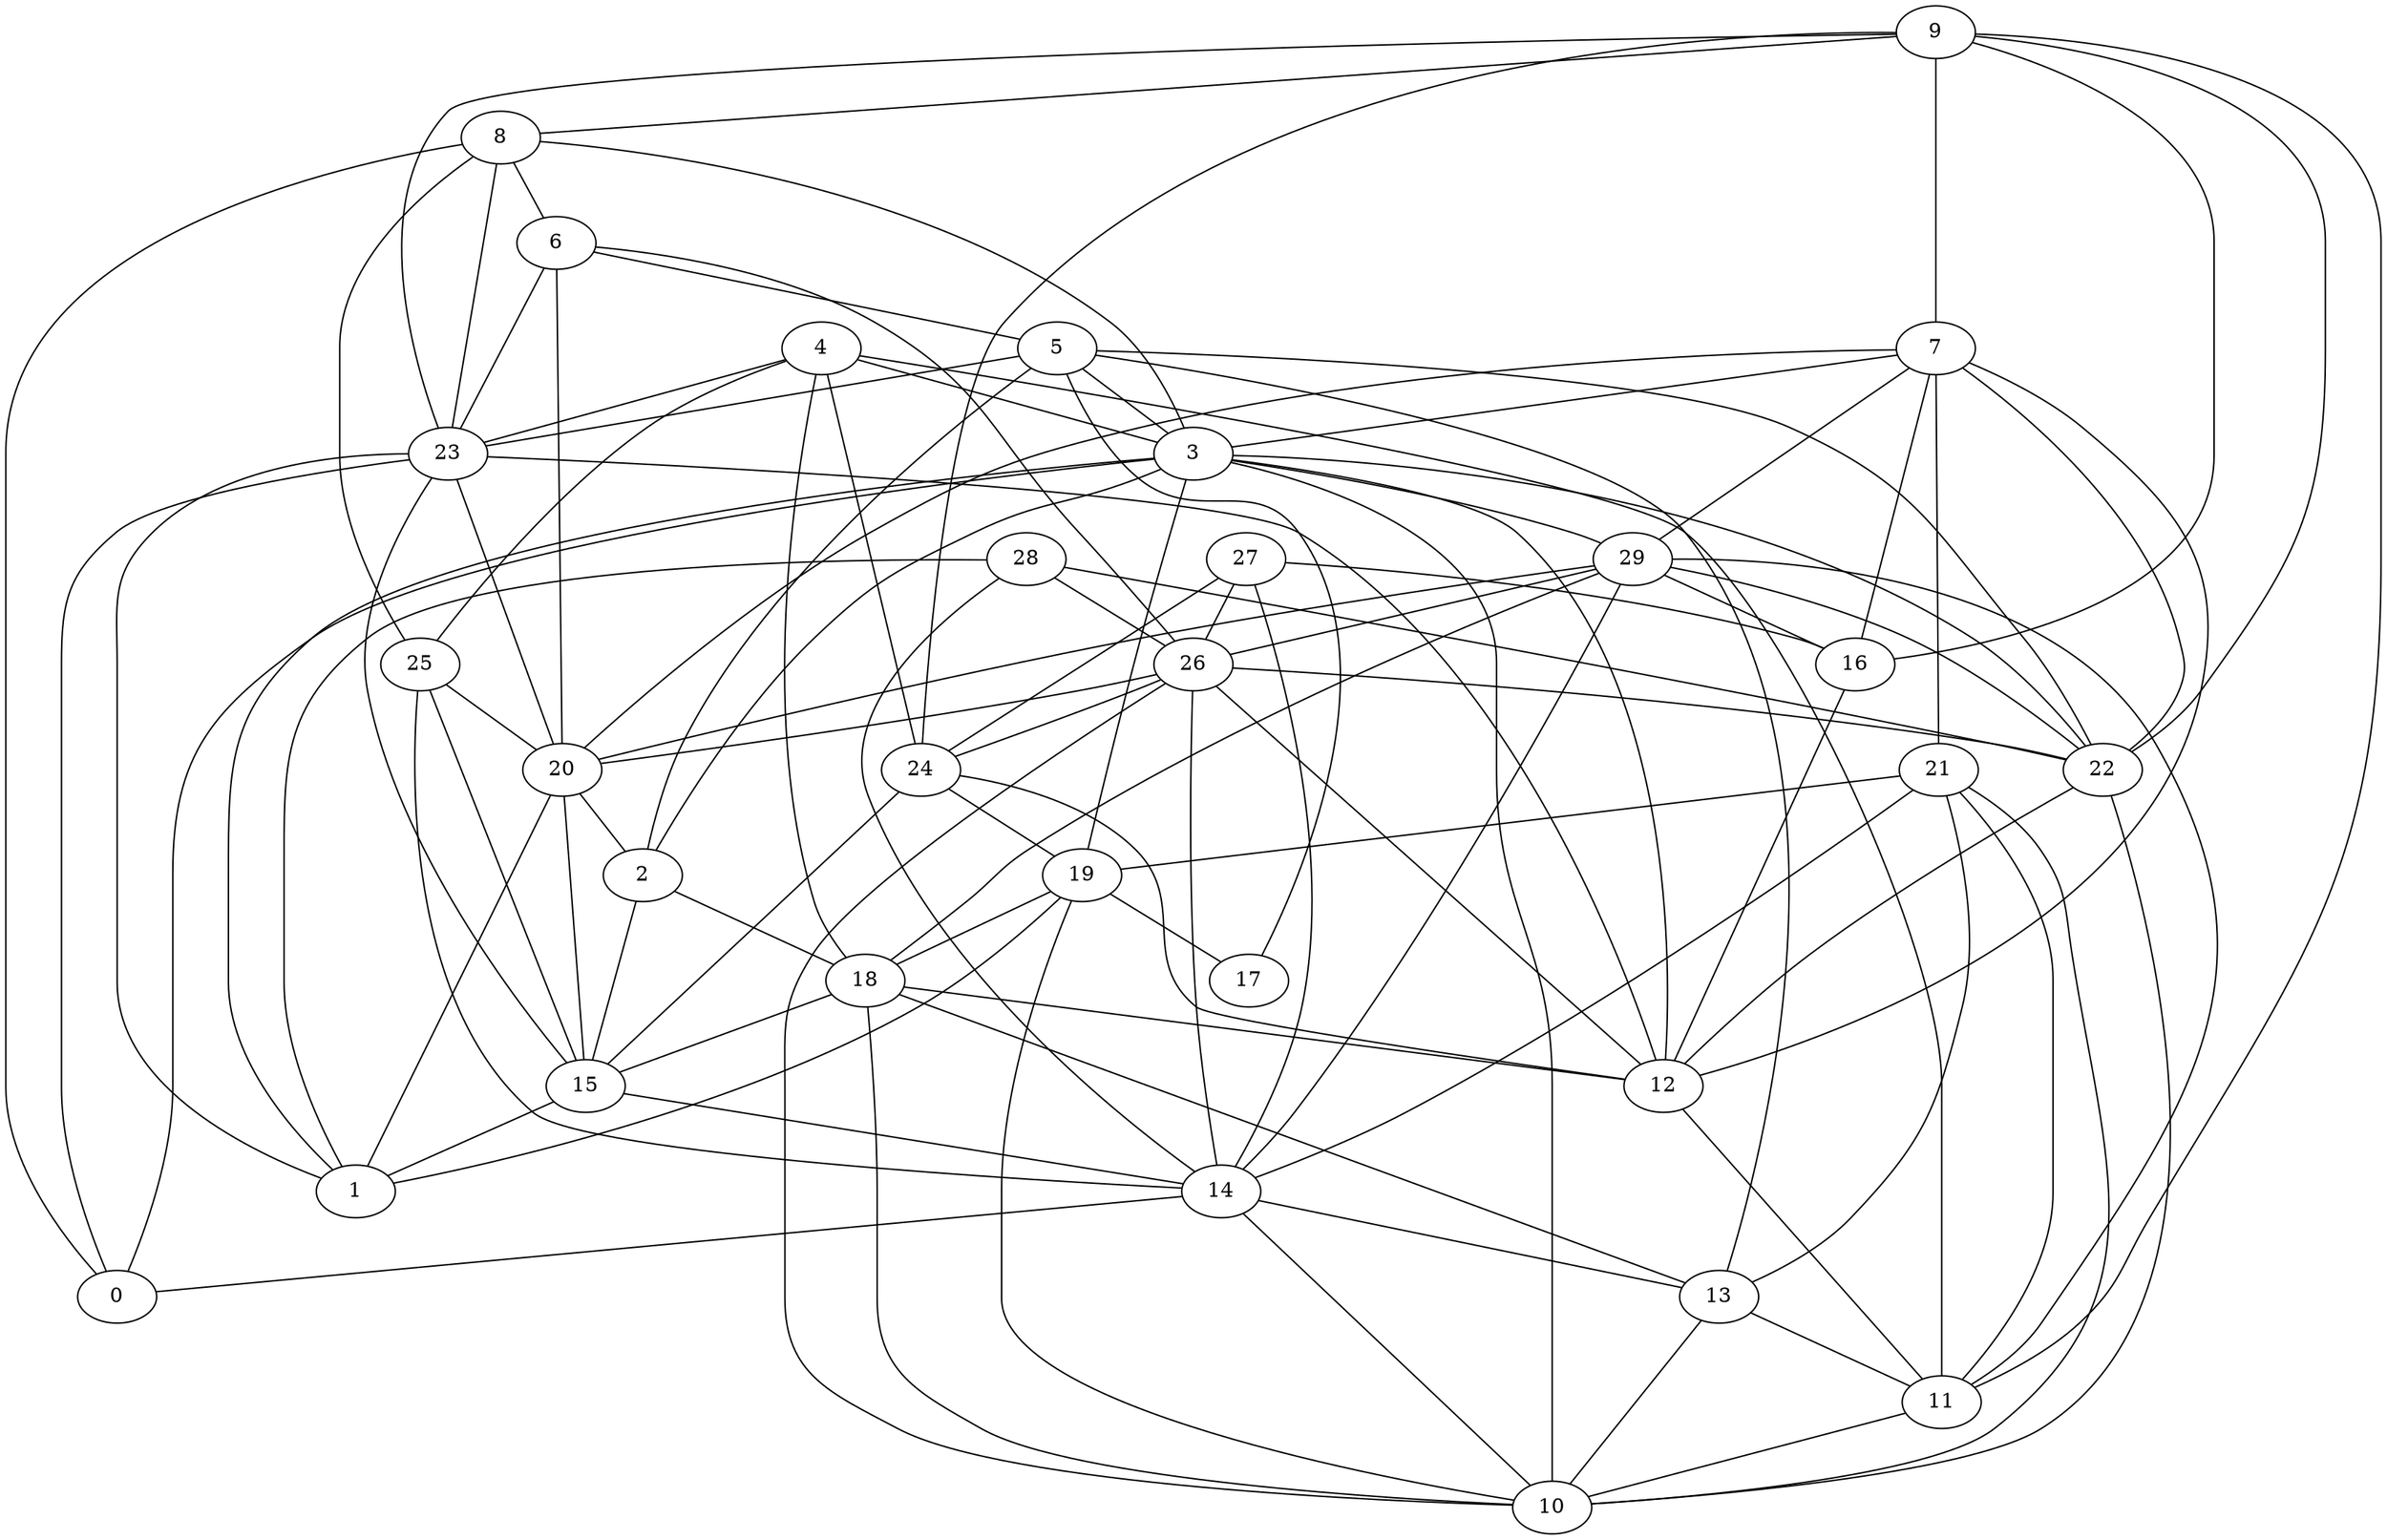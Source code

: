 digraph GG_graph {

subgraph G_graph {
edge [color = black]
"13" -> "11" [dir = none]
"19" -> "10" [dir = none]
"19" -> "17" [dir = none]
"19" -> "1" [dir = none]
"19" -> "18" [dir = none]
"6" -> "20" [dir = none]
"6" -> "26" [dir = none]
"3" -> "1" [dir = none]
"3" -> "29" [dir = none]
"3" -> "0" [dir = none]
"3" -> "19" [dir = none]
"3" -> "2" [dir = none]
"16" -> "12" [dir = none]
"18" -> "13" [dir = none]
"4" -> "23" [dir = none]
"4" -> "24" [dir = none]
"4" -> "11" [dir = none]
"26" -> "22" [dir = none]
"26" -> "14" [dir = none]
"26" -> "10" [dir = none]
"26" -> "24" [dir = none]
"14" -> "13" [dir = none]
"14" -> "0" [dir = none]
"28" -> "14" [dir = none]
"28" -> "26" [dir = none]
"22" -> "12" [dir = none]
"9" -> "16" [dir = none]
"9" -> "23" [dir = none]
"9" -> "22" [dir = none]
"8" -> "25" [dir = none]
"8" -> "3" [dir = none]
"8" -> "0" [dir = none]
"27" -> "16" [dir = none]
"27" -> "26" [dir = none]
"7" -> "21" [dir = none]
"7" -> "16" [dir = none]
"7" -> "3" [dir = none]
"24" -> "19" [dir = none]
"29" -> "16" [dir = none]
"29" -> "18" [dir = none]
"29" -> "14" [dir = none]
"29" -> "22" [dir = none]
"15" -> "1" [dir = none]
"15" -> "14" [dir = none]
"25" -> "14" [dir = none]
"2" -> "18" [dir = none]
"23" -> "15" [dir = none]
"23" -> "0" [dir = none]
"23" -> "12" [dir = none]
"23" -> "1" [dir = none]
"21" -> "11" [dir = none]
"20" -> "2" [dir = none]
"20" -> "15" [dir = none]
"5" -> "3" [dir = none]
"5" -> "22" [dir = none]
"5" -> "23" [dir = none]
"5" -> "13" [dir = none]
"5" -> "17" [dir = none]
"23" -> "20" [dir = none]
"29" -> "26" [dir = none]
"6" -> "23" [dir = none]
"29" -> "20" [dir = none]
"18" -> "15" [dir = none]
"7" -> "29" [dir = none]
"9" -> "11" [dir = none]
"26" -> "20" [dir = none]
"25" -> "20" [dir = none]
"6" -> "5" [dir = none]
"7" -> "20" [dir = none]
"24" -> "12" [dir = none]
"9" -> "24" [dir = none]
"21" -> "10" [dir = none]
"8" -> "6" [dir = none]
"4" -> "18" [dir = none]
"21" -> "13" [dir = none]
"13" -> "10" [dir = none]
"8" -> "23" [dir = none]
"11" -> "10" [dir = none]
"3" -> "22" [dir = none]
"9" -> "7" [dir = none]
"12" -> "11" [dir = none]
"3" -> "12" [dir = none]
"28" -> "1" [dir = none]
"5" -> "2" [dir = none]
"21" -> "19" [dir = none]
"7" -> "12" [dir = none]
"2" -> "15" [dir = none]
"28" -> "22" [dir = none]
"27" -> "24" [dir = none]
"14" -> "10" [dir = none]
"20" -> "1" [dir = none]
"7" -> "22" [dir = none]
"18" -> "12" [dir = none]
"9" -> "8" [dir = none]
"29" -> "11" [dir = none]
"22" -> "10" [dir = none]
"21" -> "14" [dir = none]
"25" -> "15" [dir = none]
"24" -> "15" [dir = none]
"18" -> "10" [dir = none]
"26" -> "12" [dir = none]
"4" -> "25" [dir = none]
"4" -> "3" [dir = none]
"3" -> "10" [dir = none]
"27" -> "14" [dir = none]
}

}
